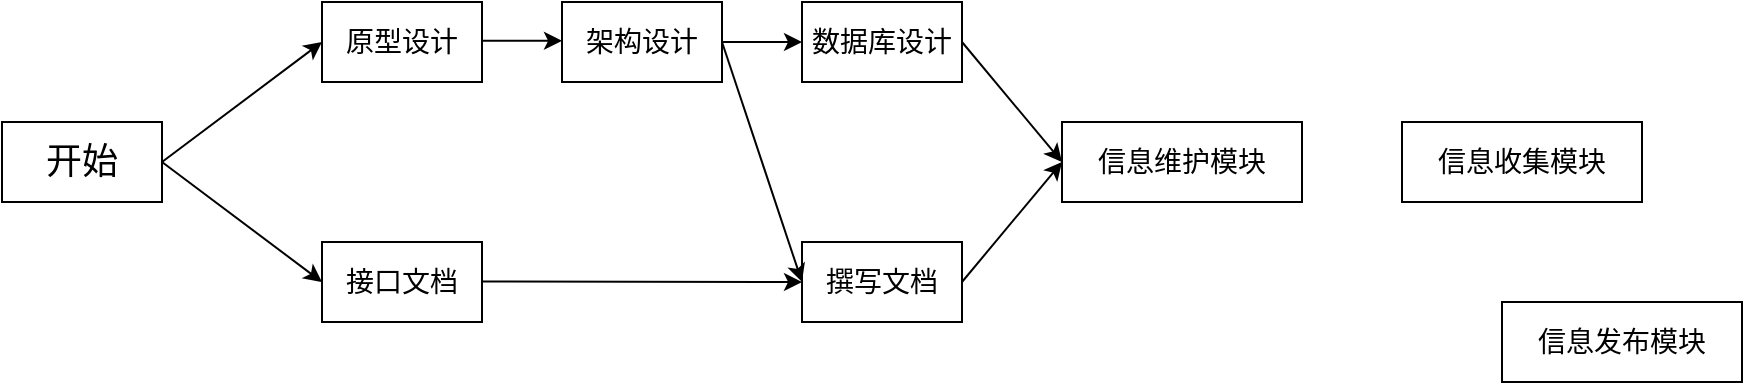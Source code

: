 <mxfile version="21.1.2" type="device">
  <diagram name="第 1 页" id="DwIBq9qgxs8MnJgK1wMy">
    <mxGraphModel dx="737" dy="414" grid="1" gridSize="10" guides="1" tooltips="1" connect="1" arrows="1" fold="1" page="1" pageScale="1" pageWidth="827" pageHeight="1169" math="0" shadow="0">
      <root>
        <mxCell id="0" />
        <mxCell id="1" parent="0" />
        <mxCell id="QcmDE0D3rVtiZUfhMgvs-1" value="&lt;font style=&quot;font-size: 18px;&quot;&gt;开始&lt;/font&gt;" style="rounded=0;whiteSpace=wrap;html=1;" vertex="1" parent="1">
          <mxGeometry x="80" y="360" width="80" height="40" as="geometry" />
        </mxCell>
        <mxCell id="QcmDE0D3rVtiZUfhMgvs-2" value="" style="endArrow=classic;html=1;rounded=0;" edge="1" parent="1">
          <mxGeometry width="50" height="50" relative="1" as="geometry">
            <mxPoint x="160" y="380" as="sourcePoint" />
            <mxPoint x="240" y="320" as="targetPoint" />
          </mxGeometry>
        </mxCell>
        <mxCell id="QcmDE0D3rVtiZUfhMgvs-3" value="" style="endArrow=classic;html=1;rounded=0;" edge="1" parent="1">
          <mxGeometry width="50" height="50" relative="1" as="geometry">
            <mxPoint x="160" y="380" as="sourcePoint" />
            <mxPoint x="240" y="440" as="targetPoint" />
          </mxGeometry>
        </mxCell>
        <mxCell id="QcmDE0D3rVtiZUfhMgvs-4" value="&lt;font style=&quot;font-size: 14px;&quot;&gt;架构设计&lt;/font&gt;" style="rounded=0;whiteSpace=wrap;html=1;" vertex="1" parent="1">
          <mxGeometry x="360" y="300" width="80" height="40" as="geometry" />
        </mxCell>
        <mxCell id="QcmDE0D3rVtiZUfhMgvs-5" value="&lt;span style=&quot;font-size: 14px;&quot;&gt;撰写文档&lt;/span&gt;" style="rounded=0;whiteSpace=wrap;html=1;" vertex="1" parent="1">
          <mxGeometry x="480" y="420" width="80" height="40" as="geometry" />
        </mxCell>
        <mxCell id="QcmDE0D3rVtiZUfhMgvs-7" value="&lt;font style=&quot;font-size: 14px;&quot;&gt;数据库设计&lt;/font&gt;" style="rounded=0;whiteSpace=wrap;html=1;" vertex="1" parent="1">
          <mxGeometry x="480" y="300" width="80" height="40" as="geometry" />
        </mxCell>
        <mxCell id="QcmDE0D3rVtiZUfhMgvs-9" value="&lt;font style=&quot;font-size: 14px;&quot;&gt;接口文档&lt;/font&gt;" style="rounded=0;whiteSpace=wrap;html=1;" vertex="1" parent="1">
          <mxGeometry x="240" y="420" width="80" height="40" as="geometry" />
        </mxCell>
        <mxCell id="QcmDE0D3rVtiZUfhMgvs-12" value="" style="endArrow=classic;html=1;rounded=0;" edge="1" parent="1">
          <mxGeometry width="50" height="50" relative="1" as="geometry">
            <mxPoint x="320" y="319.43" as="sourcePoint" />
            <mxPoint x="360" y="319.43" as="targetPoint" />
          </mxGeometry>
        </mxCell>
        <mxCell id="QcmDE0D3rVtiZUfhMgvs-14" value="&lt;font style=&quot;font-size: 14px;&quot;&gt;信息维护模块&lt;/font&gt;" style="rounded=0;whiteSpace=wrap;html=1;" vertex="1" parent="1">
          <mxGeometry x="610" y="360" width="120" height="40" as="geometry" />
        </mxCell>
        <mxCell id="QcmDE0D3rVtiZUfhMgvs-16" value="&lt;font style=&quot;font-size: 14px;&quot;&gt;原型设计&lt;/font&gt;" style="rounded=0;whiteSpace=wrap;html=1;" vertex="1" parent="1">
          <mxGeometry x="240" y="300" width="80" height="40" as="geometry" />
        </mxCell>
        <mxCell id="QcmDE0D3rVtiZUfhMgvs-17" value="&lt;span style=&quot;font-size: 14px;&quot;&gt;信息收集模块&lt;/span&gt;" style="rounded=0;whiteSpace=wrap;html=1;" vertex="1" parent="1">
          <mxGeometry x="780" y="360" width="120" height="40" as="geometry" />
        </mxCell>
        <mxCell id="QcmDE0D3rVtiZUfhMgvs-18" value="&lt;span style=&quot;font-size: 14px;&quot;&gt;信息发布模块&lt;/span&gt;" style="rounded=0;whiteSpace=wrap;html=1;" vertex="1" parent="1">
          <mxGeometry x="830" y="450" width="120" height="40" as="geometry" />
        </mxCell>
        <mxCell id="QcmDE0D3rVtiZUfhMgvs-19" value="" style="endArrow=classic;html=1;rounded=0;" edge="1" parent="1">
          <mxGeometry width="50" height="50" relative="1" as="geometry">
            <mxPoint x="440" y="320" as="sourcePoint" />
            <mxPoint x="480" y="320" as="targetPoint" />
          </mxGeometry>
        </mxCell>
        <mxCell id="QcmDE0D3rVtiZUfhMgvs-20" value="" style="endArrow=classic;html=1;rounded=0;entryX=0;entryY=0.5;entryDx=0;entryDy=0;" edge="1" parent="1" target="QcmDE0D3rVtiZUfhMgvs-5">
          <mxGeometry width="50" height="50" relative="1" as="geometry">
            <mxPoint x="320" y="439.71" as="sourcePoint" />
            <mxPoint x="420" y="440" as="targetPoint" />
          </mxGeometry>
        </mxCell>
        <mxCell id="QcmDE0D3rVtiZUfhMgvs-21" value="" style="endArrow=classic;html=1;rounded=0;entryX=0;entryY=0.5;entryDx=0;entryDy=0;" edge="1" parent="1" target="QcmDE0D3rVtiZUfhMgvs-14">
          <mxGeometry width="50" height="50" relative="1" as="geometry">
            <mxPoint x="560" y="320" as="sourcePoint" />
            <mxPoint x="610" y="350" as="targetPoint" />
          </mxGeometry>
        </mxCell>
        <mxCell id="QcmDE0D3rVtiZUfhMgvs-22" value="" style="endArrow=classic;html=1;rounded=0;exitX=1;exitY=0.5;exitDx=0;exitDy=0;" edge="1" parent="1" source="QcmDE0D3rVtiZUfhMgvs-5">
          <mxGeometry width="50" height="50" relative="1" as="geometry">
            <mxPoint x="570" y="440" as="sourcePoint" />
            <mxPoint x="610" y="380" as="targetPoint" />
          </mxGeometry>
        </mxCell>
        <mxCell id="QcmDE0D3rVtiZUfhMgvs-25" value="" style="endArrow=classic;html=1;rounded=0;entryX=0;entryY=0.5;entryDx=0;entryDy=0;" edge="1" parent="1" target="QcmDE0D3rVtiZUfhMgvs-5">
          <mxGeometry width="50" height="50" relative="1" as="geometry">
            <mxPoint x="440" y="320" as="sourcePoint" />
            <mxPoint x="480" y="390" as="targetPoint" />
          </mxGeometry>
        </mxCell>
      </root>
    </mxGraphModel>
  </diagram>
</mxfile>
